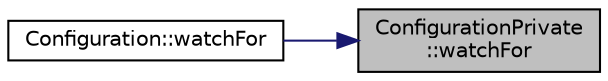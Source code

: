 digraph "ConfigurationPrivate::watchFor"
{
 // LATEX_PDF_SIZE
  edge [fontname="Helvetica",fontsize="10",labelfontname="Helvetica",labelfontsize="10"];
  node [fontname="Helvetica",fontsize="10",shape=record];
  rankdir="RL";
  Node1 [label="ConfigurationPrivate\l::watchFor",height=0.2,width=0.4,color="black", fillcolor="grey75", style="filled", fontcolor="black",tooltip=" "];
  Node1 -> Node2 [dir="back",color="midnightblue",fontsize="10",style="solid",fontname="Helvetica"];
  Node2 [label="Configuration::watchFor",height=0.2,width=0.4,color="black", fillcolor="white", style="filled",URL="$class_configuration.html#a307089c448f48acb1b00c93e132223fc",tooltip=" "];
}
